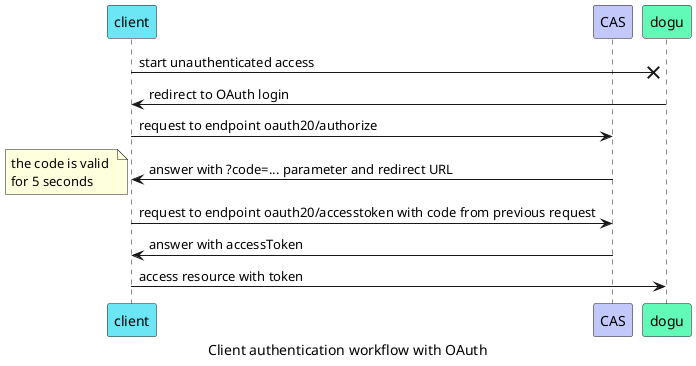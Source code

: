 @startuml
!define CLOUDOGUURL https://raw.githubusercontent.com/cloudogu/plantuml-cloudogu-sprites/master

participant "client" as ClientDogu #6CE5F5
participant "CAS" as CAS #C2C8FA
participant "dogu" as resource #62FAB7

ClientDogu ->x resource : start unauthenticated access
resource -> ClientDogu : redirect to OAuth login
ClientDogu -> CAS : request to endpoint oauth20/authorize
CAS -> ClientDogu : answer with ?code=... parameter and redirect URL
note left: the code is valid \nfor 5 seconds
ClientDogu -> CAS : request to endpoint oauth20/accesstoken with code from previous request
CAS -> ClientDogu : answer with accessToken
ClientDogu -> resource : access resource with token

caption Client authentication workflow with OAuth
@enduml